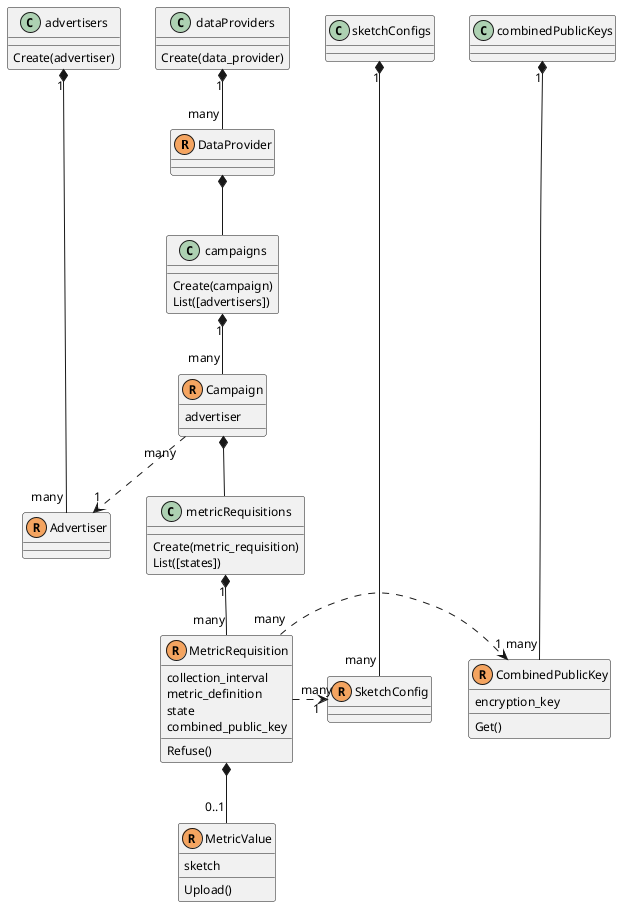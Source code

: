 @startuml

!unquoted procedure resource($type)
  class $type << (R, SandyBrown) >>
!endprocedure
!unquoted procedure collection($name, $type)
  $name "1" *-- "many" $type
  object $name
!endprocedure

skinparam default {
  fontName "Roboto Mono"
  fontSize 12
}

resource(DataProvider) {
}
resource(Advertiser) {
}
resource(SketchConfig) {
}
resource(CombinedPublicKey) {
  encryption_key
  Get()
}

together {
  collection(advertisers, Advertiser) {
    Create(advertiser)
  }
  collection(dataProviders, DataProvider) {
    Create(data_provider)
  }
  collection(sketchConfigs, SketchConfig) {
  }
  collection(combinedPublicKeys, CombinedPublicKey) {
  }
}

collection(metricRequisitions, MetricRequisition) {
  Create(metric_requisition)
  List([states])
}
collection(campaigns, Campaign) {
  Create(campaign)
  List([advertisers])
}

resource(MetricRequisition) {
  collection_interval
  metric_definition
  state
  combined_public_key
  Refuse()
}
resource(Campaign) {
  advertiser
}
resource(MetricValue) {
  sketch
  Upload()
}

DataProvider *-- campaigns
Campaign "many" ..> "1" Advertiser
Campaign *-- metricRequisitions

MetricRequisition *-- "0..1" MetricValue
MetricRequisition "many" .> " 1" SketchConfig
MetricRequisition "many" .> "1" CombinedPublicKey

@enduml
